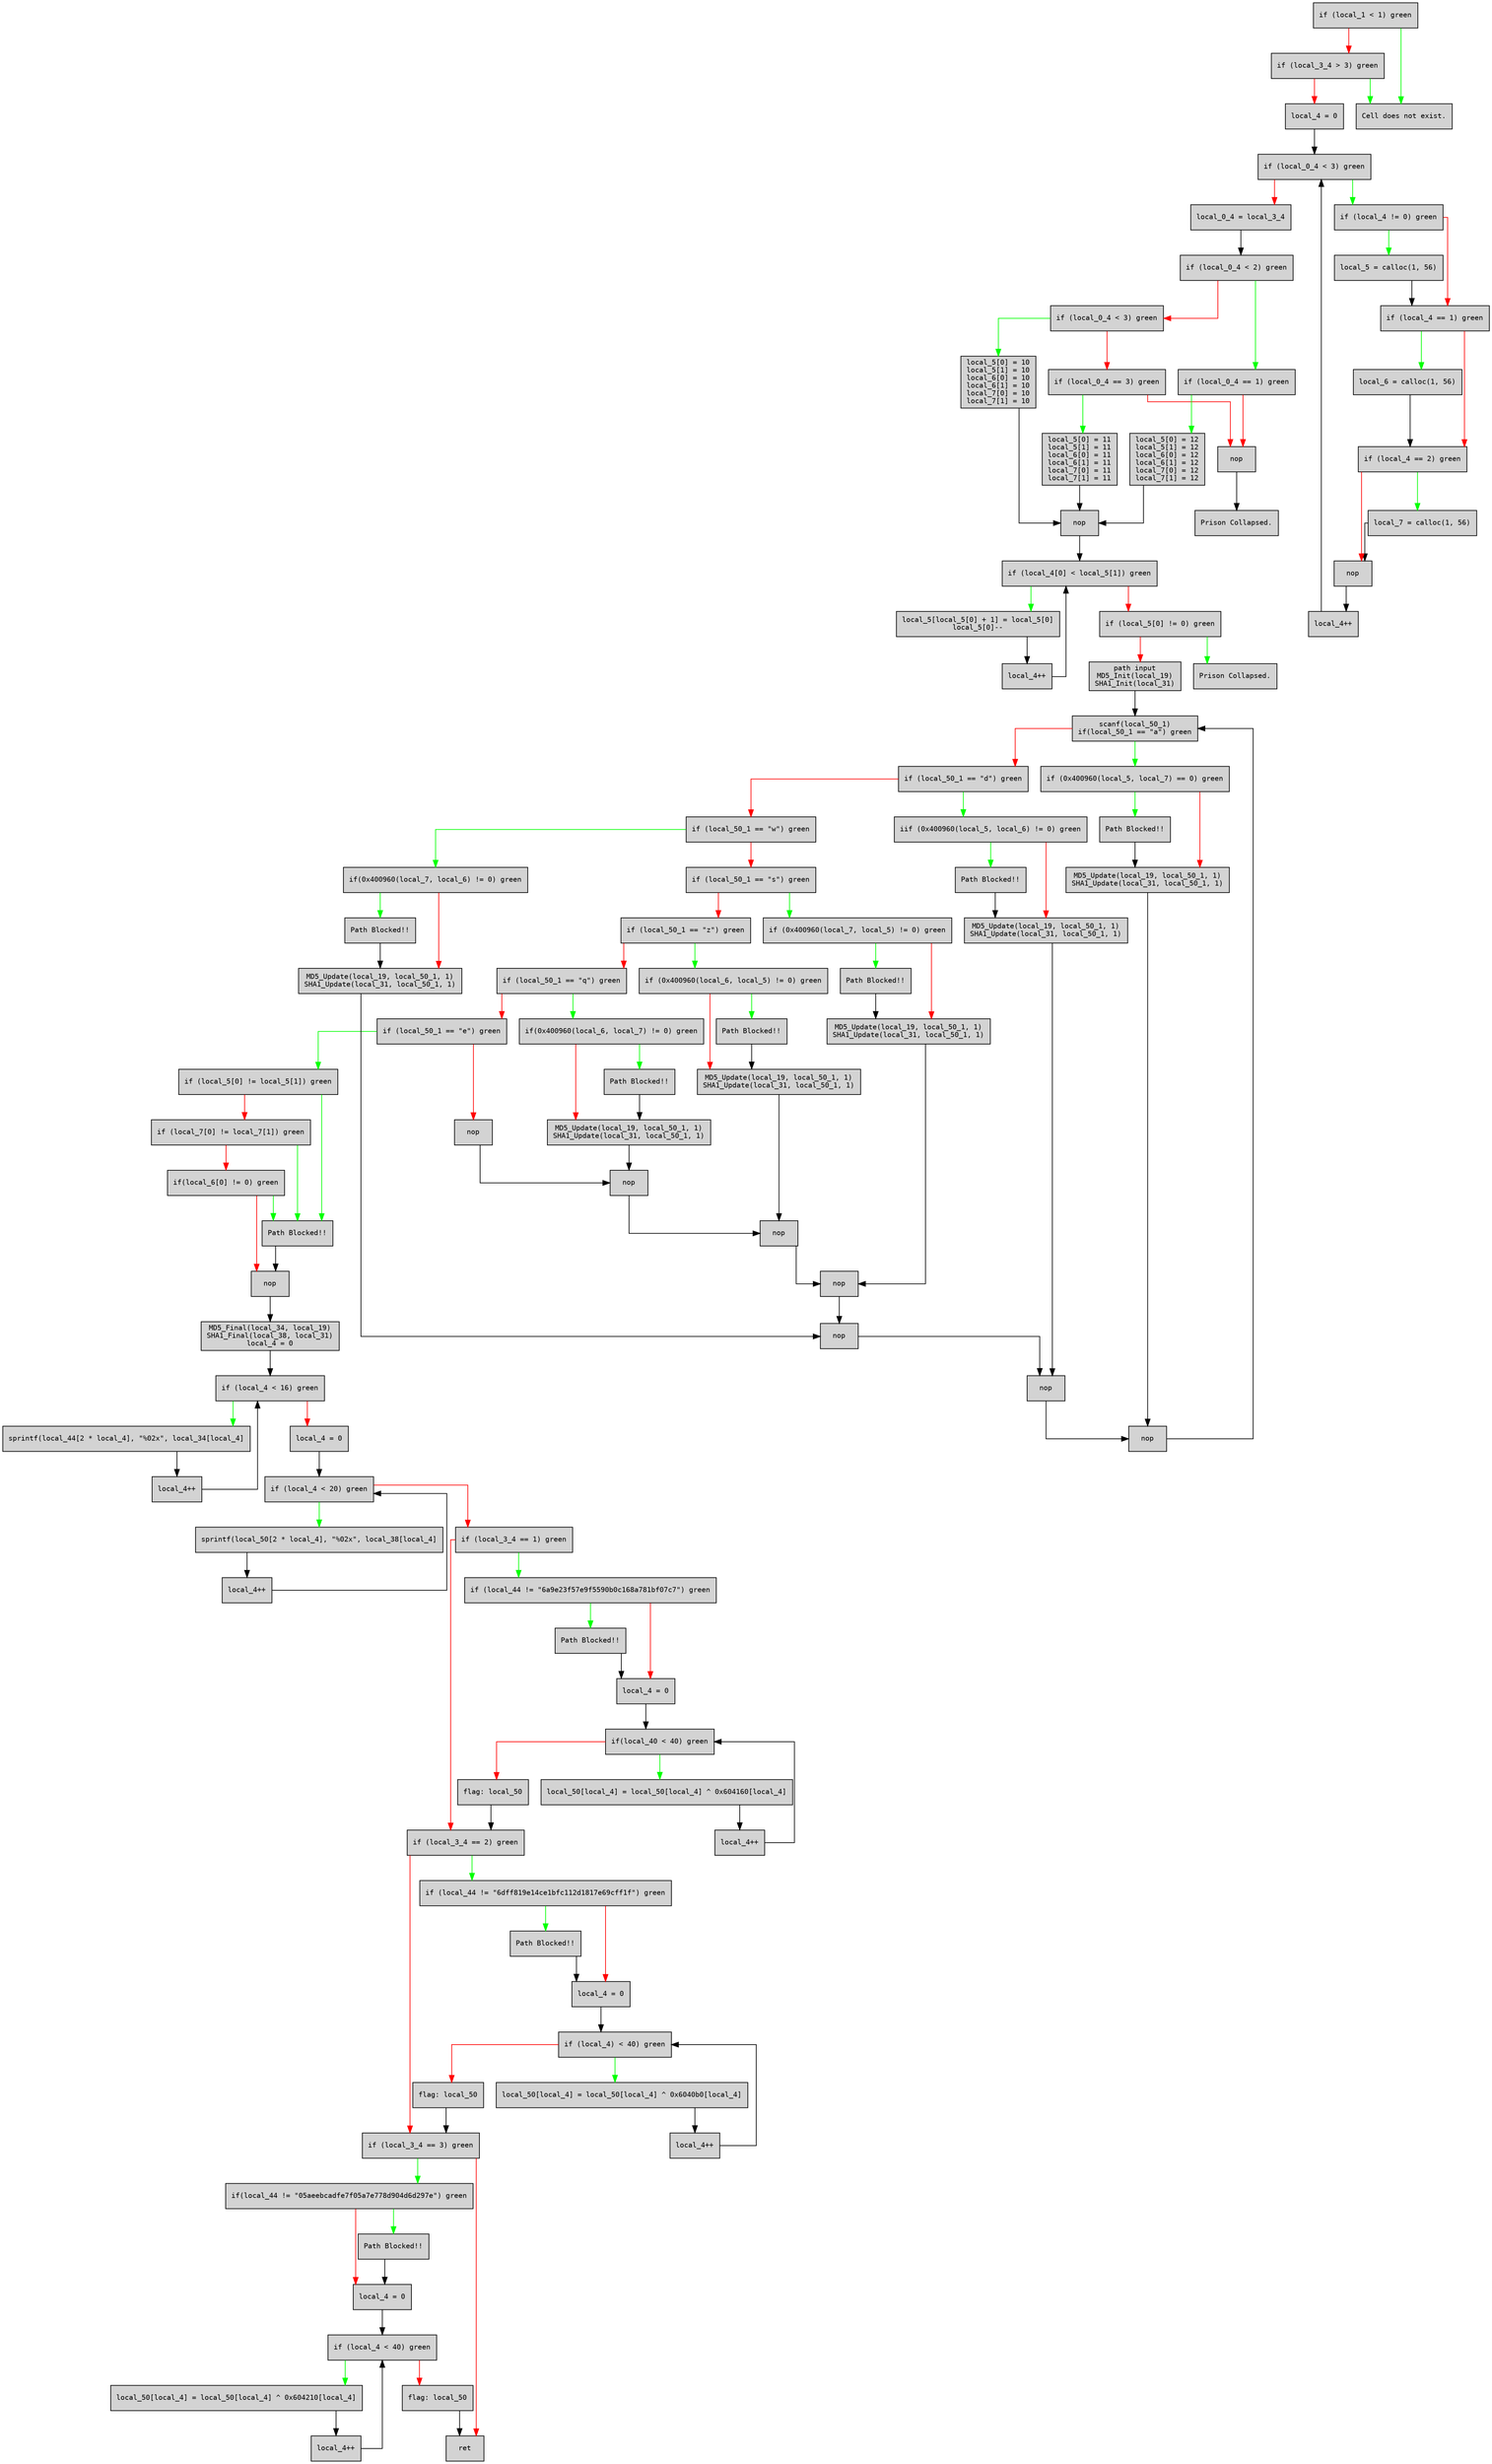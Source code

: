 digraph {
	graph [splines=ortho]
	node [fillcolor=lightgray fontname=Courier fontsize=10 shape=box style=filled]
		"0x40278e" [label="Prison Collapsed."]
		"0x4027af" [label=nop]
		"0x402923" [label="if (0x400960(local_5, local_7) == 0) green"]
		"0x40252d" [label="if (local_4 == 1) green"]
		"0x402611" [label="if (local_0_4 < 2) green"]
		"0x4025d2" [label="local_4++"]
		"0x402c03" [label="if (0x400960(local_6, local_5) != 0) green"]
		"0x402851" [label="if (local_5[0] != 0) green"]
		"0x402a05" [label="Path Blocked!!"]
		"0x4027c5" [label="if (local_4[0] < local_5[1]) green"]
		"0x402b26" [label="if (local_50_1 == \"s\") green"]
		"0x402b75" [label="Path Blocked!!"]
		"0x402961" [label="MD5_Update(local_19, local_50_1, 1)
SHA1_Update(local_31, local_50_1, 1)"]
		"0x403004" [label="if (local_44 != \"6a9e23f57e9f5590b0c168a781bf07c7\") green"]
		"0x402d73" [label="if (local_5[0] != local_5[1]) green"]
		"0x403328" [label="if (local_4 < 40) green"]
		"0x402e6b" [label="MD5_Final(local_34, local_19)
SHA1_Final(local_38, local_31)
local_4 = 0"]
		"0x402873" [label="Prison Collapsed."]
		"0x402cbb" [label="if(0x400960(local_6, local_7) != 0) green"]
		"0x402dbd" [label="if(local_6[0] != 0) green"]
		"0x402f44" [label="local_4 = 0"]
		"0x4024e2" [label="if (local_4 != 0) green"]
		"0x402abd" [label="Path Blocked!!"]
		"0x402597" [label="local_7 = calloc(1, 56)"]
		"0x4030dd" [label="local_4++"]
		"0x403347" [label="local_50[local_4] = local_50[local_4] ^ 0x604210[local_4]"]
		"0x40246d" [label="if (local_3_4 > 3) green"]
		"0x40312e" [label="if (local_3_4 == 2) green"]
		"0x402632" [label="if (local_0_4 < 3) green"]
		"0x402501" [label="local_5 = calloc(1, 56)"]
		"0x403077" [label="if(local_40 < 40) green"]
		"0x402f1a" [label="local_4++"]
		"0x4031df" [label="local_50[local_4] = local_50[local_4] ^ 0x6040b0[local_4]"]
		"0x402a93" [label="if(0x400960(local_7, local_6) != 0) green"]
		"0x402d4e" [label="if (local_50_1 == \"e\") green"]
		"0x4025c3" [label=nop]
		"0x402df3" [label=nop]
		"0x402bde" [label="if (local_50_1 == \"z\") green"]
		"0x402fc1" [label="local_4++"]
		"0x402e20" [label=nop]
		"0x402e2f" [label=nop]
		"0x402a6e" [label="if (local_50_1 == \"w\") green"]
		"0x40248c" [label="Cell does not exist."]
		"0x403096" [label="local_50[local_4] = local_50[local_4] ^ 0x604160[local_4]"]
		"0x402c96" [label="if (local_50_1 == \"q\") green"]
		"0x402fe5" [label="if (local_3_4 == 1) green"]
		"0x4032b5" [label="if(local_44 != \"05aeebcadfe7f05a7e778d904d6d297e\") green"]
		"0x4024ad" [label="local_4 = 0"]
		"0x402a19" [label="MD5_Update(local_19, local_50_1, 1)
SHA1_Update(local_31, local_50_1, 1)"]
		"0x402cf9" [label="MD5_Update(local_19, local_50_1, 1)
SHA1_Update(local_31, local_50_1, 1)"]
		"0x402e02" [label=nop]
		"0x403061" [label="local_4 = 0"]
		"0x40277f" [label=nop]
		"0x4033fe" [label=ret]
		"0x4029b6" [label="if (local_50_1 == \"d\") green"]
		"0x402e3e" [label=nop]
		"0x40304d" [label="Path Blocked!!"]
		"0x402b89" [label="MD5_Update(local_19, local_50_1, 1)
SHA1_Update(local_31, local_50_1, 1)"]
		"0x402653" [label="if (local_0_4 == 3) green"]
		"0x4024c3" [label="if (local_0_4 < 3) green"]
		"0x4031c0" [label="if (local_4) < 40) green"]
		"0x402c2d" [label="Path Blocked!!"]
		"0x402830" [label="local_4++"]
		"0x402e11" [label=nop]
		"0x402e5c" [label=nop]
		"0x403101" [label="flag: local_50"]
		"0x403312" [label="local_4 = 0"]
		"0x40254c" [label="local_6 = calloc(1, 56)"]
		"0x40294d" [label="Path Blocked!!"]
		"0x402894" [label="path input
MD5_Init(local_19)
SHA1_Init(local_31)"]
		"0x402ad1" [label="MD5_Update(local_19, local_50_1, 1)
SHA1_Update(local_31, local_50_1, 1)"]
		"0x402eb3" [label="if (local_4 < 16) green"]
		"0x402d98" [label="if (local_7[0] != local_7[1]) green"]
		"0x403196" [label="Path Blocked!!"]
		"0x4027e7" [label="local_5[local_5[0] + 1] = local_5[0]
local_5[0]--"]
		"0x4025fc" [label="local_0_4 = local_3_4"]
		"0x402c41" [label="MD5_Update(local_19, local_50_1, 1)
SHA1_Update(local_31, local_50_1, 1)"]
		"0x4033d1" [label="flag: local_50"]
		"0x4031aa" [label="local_4 = 0"]
		"0x4032fe" [label="Path Blocked!!"]
		"0x4028de" [label="scanf(local_50_1)
if(local_50_1 == \"a\") green"]
		"0x402695" [label="local_5[0] = 12
local_5[1] = 12
local_6[0] = 12
local_6[1] = 12
local_7[0] = 12
local_7[1] = 12"]
		"0x402731" [label="local_5[0] = 11
local_5[1] = 11
local_6[0] = 11
local_6[1] = 11
local_7[0] = 11
local_7[1] = 11"]
		"0x402674" [label="if (local_0_4 == 1) green"]
		"0x403296" [label="if (local_3_4 == 3) green"]
		"0x402f79" [label="sprintf(local_50[2 * local_4], \"%02x\", local_38[local_4]"]
		"0x402f5a" [label="if (local_4 < 20) green"]
		"0x402ed2" [label="sprintf(local_44[2 * local_4], \"%02x\", local_34[local_4]"]
		"0x4033ad" [label="local_4++"]
		"0x403269" [label="flag: local_50"]
		"0x402578" [label="if (local_4 == 2) green"]
		"0x403245" [label="local_4++"]
		"0x402e4d" [label=nop]
		"0x4029db" [label="iif (0x400960(local_5, local_6) != 0) green"]
		"0x4026e3" [label="local_5[0] = 10
local_5[1] = 10
local_6[0] = 10
local_6[1] = 10
local_7[0] = 10
local_7[1] = 10"]
		"0x40244c" [label="if (local_1 < 1) green"]
		"0x40314d" [label="if (local_44 != \"6dff819e14ce1bfc112d1817e69cff1f\") green"]
		"0x402ddf" [label="Path Blocked!!"]
		"0x402b4b" [label="if (0x400960(local_7, local_5) != 0) green"]
		"0x402ce5" [label="Path Blocked!!"]
			"0x40252d" -> "0x402578" [color=red]
			"0x40252d" -> "0x40254c" [color=green]
			"0x402fc1" -> "0x402f5a"
			"0x403328" -> "0x4033d1" [color=red]
			"0x403328" -> "0x403347" [color=green]
			"0x402578" -> "0x4025c3" [color=red]
			"0x402578" -> "0x402597" [color=green]
			"0x40312e" -> "0x403296" [color=red]
			"0x40312e" -> "0x40314d" [color=green]
			"0x402a93" -> "0x402ad1" [color=red]
			"0x402a93" -> "0x402abd" [color=green]
			"0x402fe5" -> "0x40312e" [color=red]
			"0x402fe5" -> "0x403004" [color=green]
			"0x403245" -> "0x4031c0"
			"0x4024c3" -> "0x4025fc" [color=red]
			"0x4024c3" -> "0x4024e2" [color=green]
			"0x402e02" -> "0x402e11"
			"0x402923" -> "0x402961" [color=red]
			"0x402923" -> "0x40294d" [color=green]
			"0x403004" -> "0x403061" [color=red]
			"0x403004" -> "0x40304d" [color=green]
			"0x40314d" -> "0x4031aa" [color=red]
			"0x40314d" -> "0x403196" [color=green]
			"0x402f5a" -> "0x402fe5" [color=red]
			"0x402f5a" -> "0x402f79" [color=green]
			"0x402abd" -> "0x402ad1"
			"0x4030dd" -> "0x403077"
			"0x402b89" -> "0x402e2f"
			"0x402b26" -> "0x402bde" [color=red]
			"0x402b26" -> "0x402b4b" [color=green]
			"0x402e4d" -> "0x402e5c"
			"0x402632" -> "0x402653" [color=red]
			"0x402632" -> "0x4026e3" [color=green]
			"0x402e3e" -> "0x402e4d"
			"0x40244c" -> "0x40246d" [color=red]
			"0x40244c" -> "0x40248c" [color=green]
			"0x402894" -> "0x4028de"
			"0x402cbb" -> "0x402cf9" [color=red]
			"0x402cbb" -> "0x402ce5" [color=green]
			"0x402df3" -> "0x402e6b"
			"0x4027af" -> "0x4027c5"
			"0x40277f" -> "0x40278e"
			"0x402830" -> "0x4027c5"
			"0x403096" -> "0x4030dd"
			"0x402b75" -> "0x402b89"
			"0x4027e7" -> "0x402830"
			"0x4033d1" -> "0x4033fe"
			"0x402cf9" -> "0x402e11"
			"0x402a05" -> "0x402a19"
			"0x4029b6" -> "0x402a6e" [color=red]
			"0x4029b6" -> "0x4029db" [color=green]
			"0x402961" -> "0x402e5c"
			"0x403077" -> "0x403101" [color=red]
			"0x403077" -> "0x403096" [color=green]
			"0x402f44" -> "0x402f5a"
			"0x402653" -> "0x40277f" [color=red]
			"0x402653" -> "0x402731" [color=green]
			"0x402597" -> "0x4025c3"
			"0x403196" -> "0x4031aa"
			"0x402dbd" -> "0x402df3" [color=red]
			"0x402dbd" -> "0x402ddf" [color=green]
			"0x40294d" -> "0x402961"
			"0x402c2d" -> "0x402c41"
			"0x402d98" -> "0x402dbd" [color=red]
			"0x402d98" -> "0x402ddf" [color=green]
			"0x4031c0" -> "0x403269" [color=red]
			"0x4031c0" -> "0x4031df" [color=green]
			"0x402e5c" -> "0x4028de"
			"0x402674" -> "0x40277f" [color=red]
			"0x402674" -> "0x402695" [color=green]
			"0x4032fe" -> "0x403312"
			"0x402c03" -> "0x402c41" [color=red]
			"0x402c03" -> "0x402c2d" [color=green]
			"0x4031aa" -> "0x4031c0"
			"0x402e2f" -> "0x402e3e"
			"0x4031df" -> "0x403245"
			"0x402d73" -> "0x402d98" [color=red]
			"0x402d73" -> "0x402ddf" [color=green]
			"0x402f1a" -> "0x402eb3"
			"0x402e20" -> "0x402e2f"
			"0x402f79" -> "0x402fc1"
			"0x403312" -> "0x403328"
			"0x402611" -> "0x402632" [color=red]
			"0x402611" -> "0x402674" [color=green]
			"0x40246d" -> "0x4024ad" [color=red]
			"0x40246d" -> "0x40248c" [color=green]
			"0x403101" -> "0x40312e"
			"0x4024ad" -> "0x4024c3"
			"0x403296" -> "0x4033fe" [color=red]
			"0x403296" -> "0x4032b5" [color=green]
			"0x402731" -> "0x4027af"
			"0x4032b5" -> "0x403312" [color=red]
			"0x4032b5" -> "0x4032fe" [color=green]
			"0x403347" -> "0x4033ad"
			"0x402eb3" -> "0x402f44" [color=red]
			"0x402eb3" -> "0x402ed2" [color=green]
			"0x402ce5" -> "0x402cf9"
			"0x402501" -> "0x40252d"
			"0x40304d" -> "0x403061"
			"0x402851" -> "0x402894" [color=red]
			"0x402851" -> "0x402873" [color=green]
			"0x402e6b" -> "0x402eb3"
			"0x402ed2" -> "0x402f1a"
			"0x4025d2" -> "0x4024c3"
			"0x402c96" -> "0x402d4e" [color=red]
			"0x402c96" -> "0x402cbb" [color=green]
			"0x4024e2" -> "0x40252d" [color=red]
			"0x4024e2" -> "0x402501" [color=green]
			"0x4025fc" -> "0x402611"
			"0x402a6e" -> "0x402b26" [color=red]
			"0x402a6e" -> "0x402a93" [color=green]
			"0x40254c" -> "0x402578"
			"0x402d4e" -> "0x402e02" [color=red]
			"0x402d4e" -> "0x402d73" [color=green]
			"0x4033ad" -> "0x403328"
			"0x402ad1" -> "0x402e3e"
			"0x403269" -> "0x403296"
			"0x4027c5" -> "0x402851" [color=red]
			"0x4027c5" -> "0x4027e7" [color=green]
			"0x402695" -> "0x4027af"
			"0x402bde" -> "0x402c96" [color=red]
			"0x402bde" -> "0x402c03" [color=green]
			"0x4026e3" -> "0x4027af"
			"0x402e11" -> "0x402e20"
			"0x402a19" -> "0x402e4d"
			"0x4029db" -> "0x402a19" [color=red]
			"0x4029db" -> "0x402a05" [color=green]
			"0x4028de" -> "0x4029b6" [color=red]
			"0x4028de" -> "0x402923" [color=green]
			"0x4025c3" -> "0x4025d2"
			"0x403061" -> "0x403077"
			"0x402b4b" -> "0x402b89" [color=red]
			"0x402b4b" -> "0x402b75" [color=green]
			"0x402ddf" -> "0x402df3"
			"0x402c41" -> "0x402e20"
}